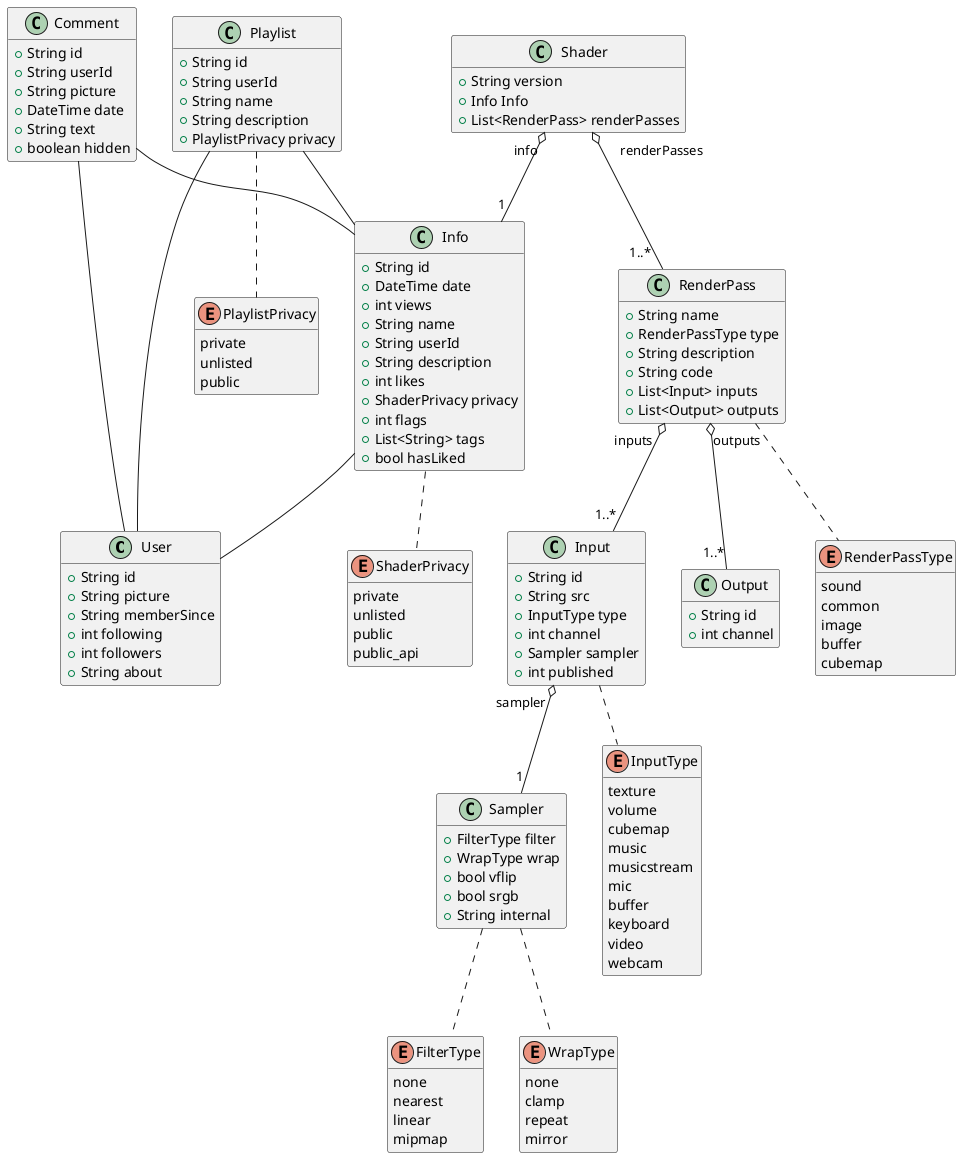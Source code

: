 @startuml model

skinparam backgroundcolor white

hide methods

class User {
 +String id
 +String picture
 +String memberSince
 +int following
 +int followers
 +String about
}

class Comment {
    +String id
    +String userId
    +String picture
    +DateTime date
    +String text
    +boolean hidden
}

enum ShaderPrivacy {
    private
    unlisted
    public
    public_api
}

class Info {
    +String id
    +DateTime date
    +int views 
    +String name
    +String userId
    +String description
    +int likes
    +ShaderPrivacy privacy
    +int flags
    +List<String> tags
    +bool hasLiked
}

enum FilterType {
    none
    nearest
    linear
    mipmap
}

enum WrapType {
    none
    clamp
    repeat
    mirror
}

class Sampler {
    +FilterType filter
    +WrapType wrap
    +bool vflip
    +bool srgb
    +String internal
}

enum InputType {
    texture
    volume
    cubemap
    music
    musicstream
    mic
    buffer
    keyboard
    video
    webcam
}

class Input {
    +String id
    +String src
    +InputType type
    +int channel
    +Sampler sampler
    +int published
}

class Output {
    +String id
    +int channel
}

enum RenderPassType {
    sound
    common
    image
    buffer
    cubemap
}

class RenderPass {
    +String name
    +RenderPassType type
    +String description
    +String code
    +List<Input> inputs
    +List<Output> outputs

}

class Shader {
    +String version
    +Info Info
    +List<RenderPass> renderPasses
}

enum PlaylistPrivacy {
    private
    unlisted
    public
}

class Playlist {
    +String id
    +String userId
    +String name
    +String description
    +PlaylistPrivacy privacy
}

Info  .. ShaderPrivacy
Sampler .. FilterType
Sampler .. WrapType
Input .. InputType
RenderPass .. RenderPassType
Playlist .. PlaylistPrivacy

Shader "             info" o-- "1" Info
Shader "     renderPasses" o-- "1..*  " RenderPass
RenderPass "inputs  " o-- "1..*" Input
RenderPass "outputs" o-- "1..*" Output
Input "sampler " o-- "1" Sampler

Info -- User
Playlist -- Info
Playlist -- User
Comment -- Info
Comment -- User


@enduml